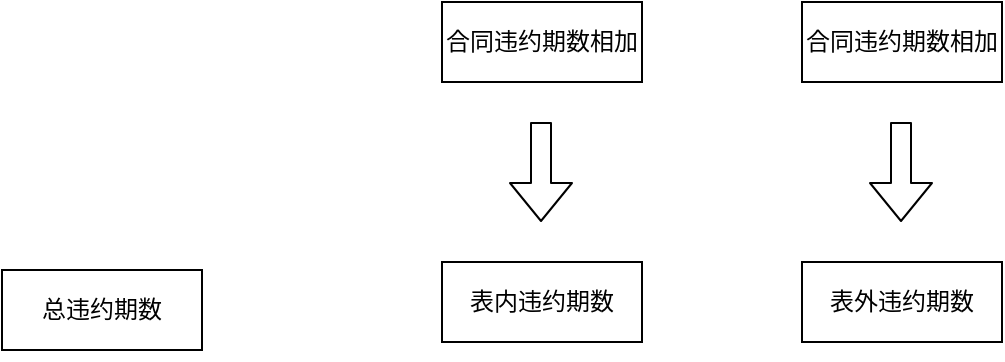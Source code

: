 <mxfile version="14.0.3" type="github">
  <diagram id="feWMyJ2JA-bkwLYrZOG4" name="第 1 页">
    <mxGraphModel dx="868" dy="428" grid="1" gridSize="10" guides="1" tooltips="1" connect="1" arrows="1" fold="1" page="1" pageScale="1" pageWidth="827" pageHeight="1169" math="0" shadow="0">
      <root>
        <mxCell id="0" />
        <mxCell id="1" parent="0" />
        <mxCell id="zZyJ8hrBkpWKRkzXpiwk-2" value="总违约期数" style="rounded=0;whiteSpace=wrap;html=1;" vertex="1" parent="1">
          <mxGeometry x="100" y="224" width="100" height="40" as="geometry" />
        </mxCell>
        <mxCell id="zZyJ8hrBkpWKRkzXpiwk-3" value="" style="shape=image;html=1;verticalAlign=top;verticalLabelPosition=bottom;labelBackgroundColor=#ffffff;imageAspect=0;aspect=fixed;image=https://cdn1.iconfinder.com/data/icons/gradak-interface/32/interface-77-128.png" vertex="1" parent="1">
          <mxGeometry x="430" y="211" width="58" height="58" as="geometry" />
        </mxCell>
        <mxCell id="zZyJ8hrBkpWKRkzXpiwk-4" value="" style="shape=image;html=1;verticalAlign=top;verticalLabelPosition=bottom;labelBackgroundColor=#ffffff;imageAspect=0;aspect=fixed;image=https://cdn0.iconfinder.com/data/icons/math-business-icon-set/93/1_5-128.png" vertex="1" parent="1">
          <mxGeometry x="230" y="220" width="48" height="48" as="geometry" />
        </mxCell>
        <mxCell id="zZyJ8hrBkpWKRkzXpiwk-5" value="表外违约期数" style="rounded=0;whiteSpace=wrap;html=1;" vertex="1" parent="1">
          <mxGeometry x="500" y="220" width="100" height="40" as="geometry" />
        </mxCell>
        <mxCell id="zZyJ8hrBkpWKRkzXpiwk-6" value="表内违约期数" style="rounded=0;whiteSpace=wrap;html=1;" vertex="1" parent="1">
          <mxGeometry x="320" y="220" width="100" height="40" as="geometry" />
        </mxCell>
        <mxCell id="zZyJ8hrBkpWKRkzXpiwk-13" value="合同违约期数相加" style="rounded=0;whiteSpace=wrap;html=1;" vertex="1" parent="1">
          <mxGeometry x="320" y="90" width="100" height="40" as="geometry" />
        </mxCell>
        <mxCell id="zZyJ8hrBkpWKRkzXpiwk-16" value="" style="shape=flexArrow;endArrow=classic;html=1;" edge="1" parent="1">
          <mxGeometry width="50" height="50" relative="1" as="geometry">
            <mxPoint x="369.5" y="150" as="sourcePoint" />
            <mxPoint x="369.5" y="200" as="targetPoint" />
          </mxGeometry>
        </mxCell>
        <mxCell id="zZyJ8hrBkpWKRkzXpiwk-18" value="合同违约期数相加" style="rounded=0;whiteSpace=wrap;html=1;" vertex="1" parent="1">
          <mxGeometry x="500" y="90" width="100" height="40" as="geometry" />
        </mxCell>
        <mxCell id="zZyJ8hrBkpWKRkzXpiwk-20" value="" style="shape=flexArrow;endArrow=classic;html=1;" edge="1" parent="1">
          <mxGeometry width="50" height="50" relative="1" as="geometry">
            <mxPoint x="549.5" y="150" as="sourcePoint" />
            <mxPoint x="549.5" y="200" as="targetPoint" />
          </mxGeometry>
        </mxCell>
      </root>
    </mxGraphModel>
  </diagram>
</mxfile>
